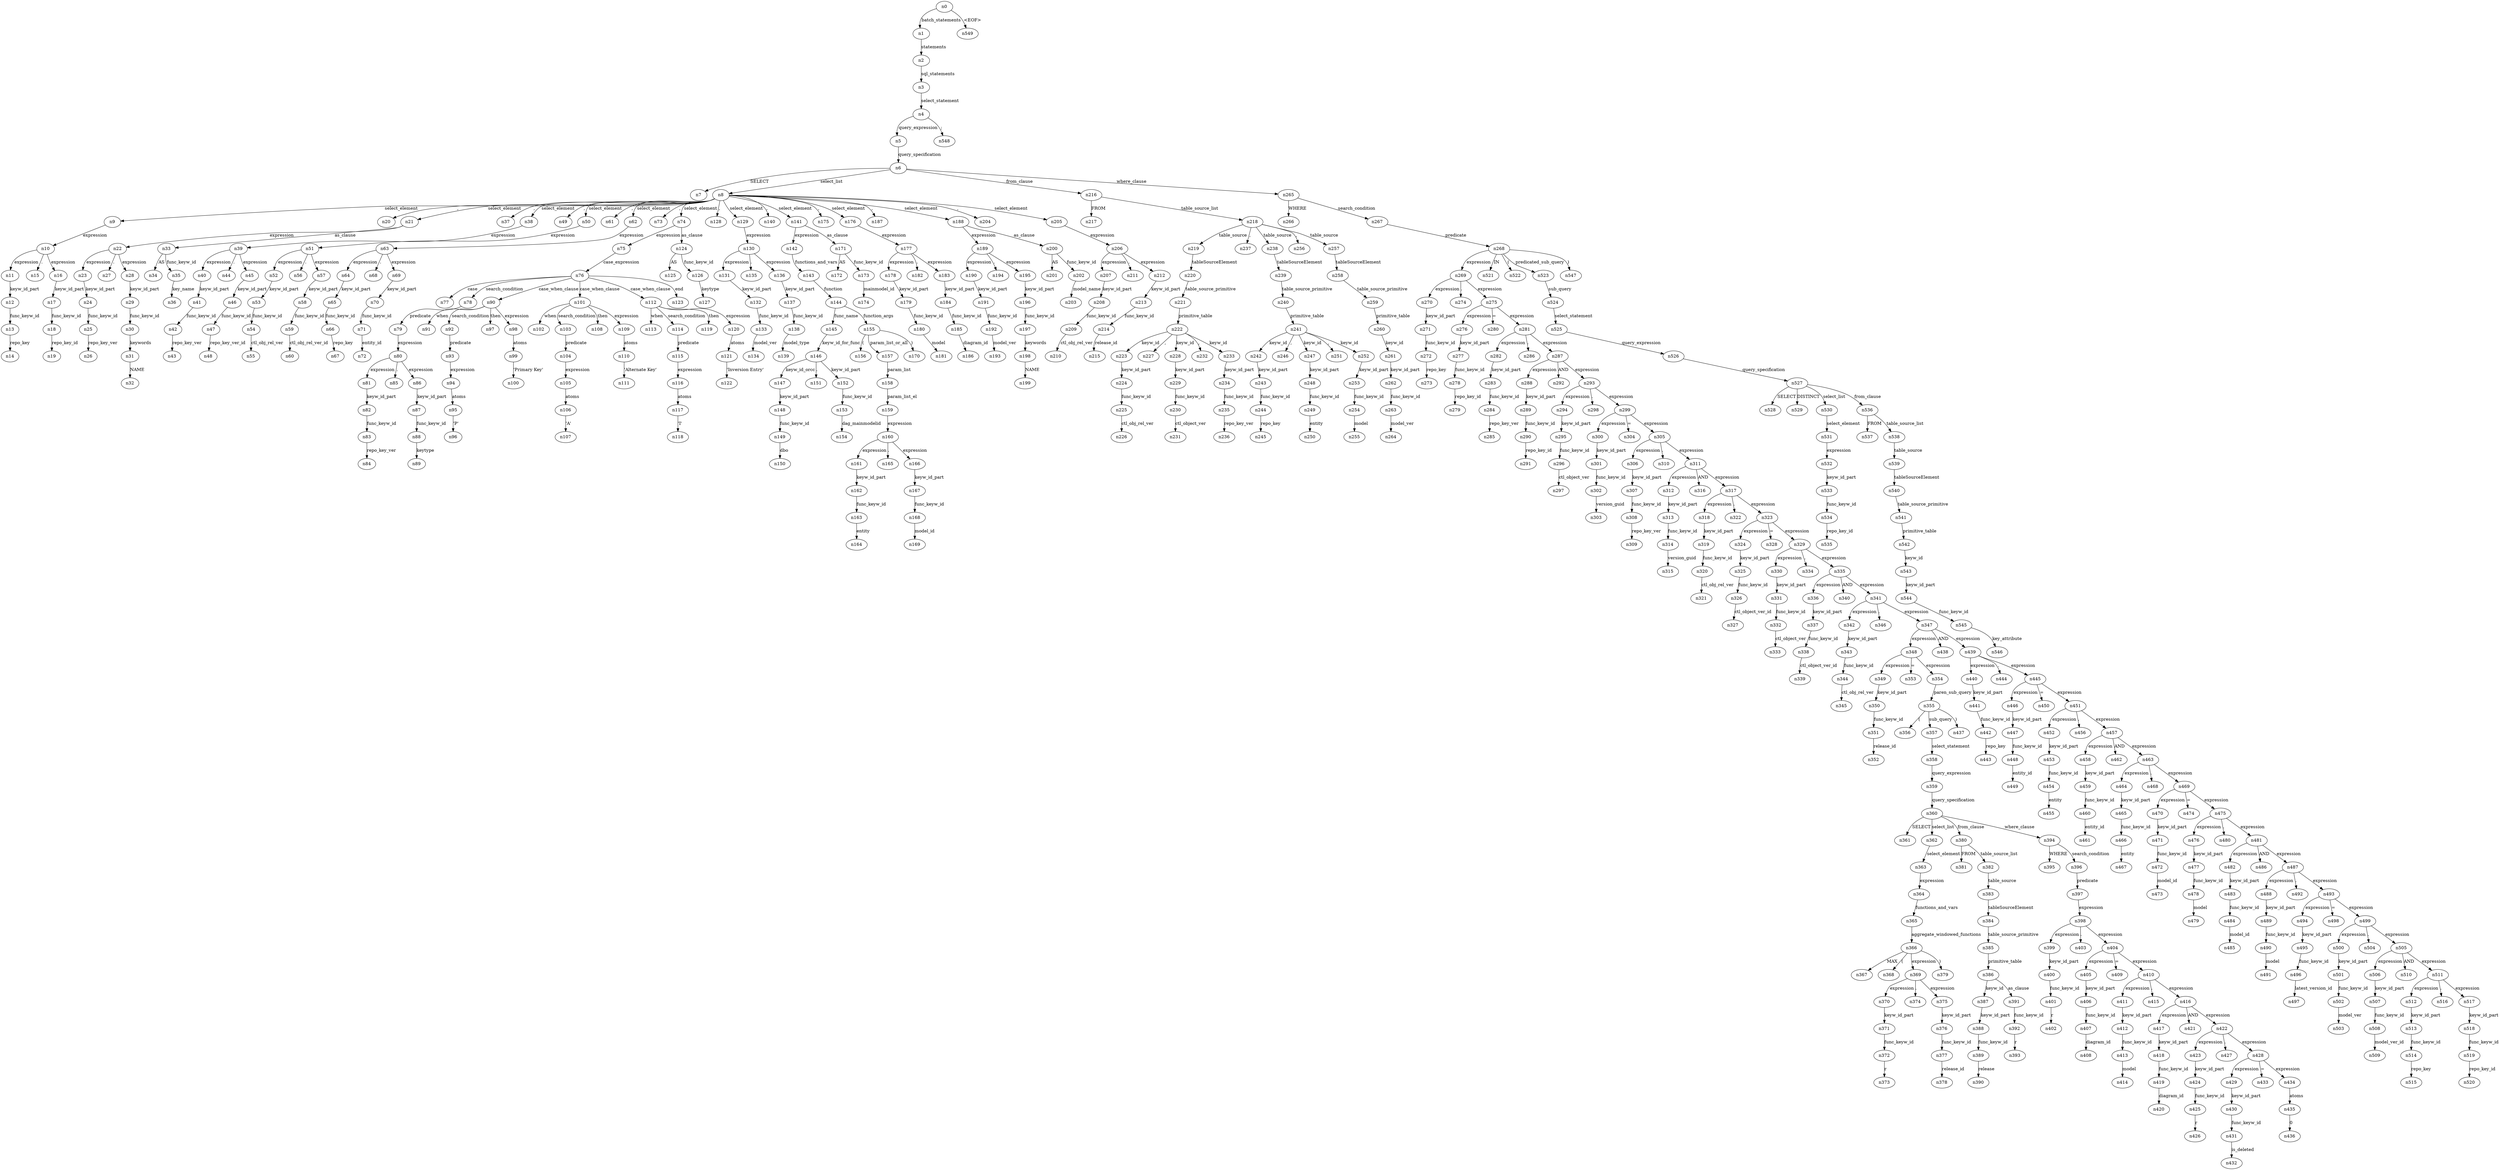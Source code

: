 digraph ParseTree {
  n0 -> n1 [label="batch_statements"];
  n1 -> n2 [label="statements"];
  n2 -> n3 [label="sql_statements"];
  n3 -> n4 [label="select_statement"];
  n4 -> n5 [label="query_expression"];
  n5 -> n6 [label="query_specification"];
  n6 -> n7 [label="SELECT"];
  n6 -> n8 [label="select_list"];
  n8 -> n9 [label="select_element"];
  n9 -> n10 [label="expression"];
  n10 -> n11 [label="expression"];
  n11 -> n12 [label="keyw_id_part"];
  n12 -> n13 [label="func_keyw_id"];
  n13 -> n14 [label="repo_key"];
  n10 -> n15 [label="."];
  n10 -> n16 [label="expression"];
  n16 -> n17 [label="keyw_id_part"];
  n17 -> n18 [label="func_keyw_id"];
  n18 -> n19 [label="repo_key_id"];
  n8 -> n20 [label=","];
  n8 -> n21 [label="select_element"];
  n21 -> n22 [label="expression"];
  n22 -> n23 [label="expression"];
  n23 -> n24 [label="keyw_id_part"];
  n24 -> n25 [label="func_keyw_id"];
  n25 -> n26 [label="repo_key_ver"];
  n22 -> n27 [label="."];
  n22 -> n28 [label="expression"];
  n28 -> n29 [label="keyw_id_part"];
  n29 -> n30 [label="func_keyw_id"];
  n30 -> n31 [label="keywords"];
  n31 -> n32 [label="NAME"];
  n21 -> n33 [label="as_clause"];
  n33 -> n34 [label="AS"];
  n33 -> n35 [label="func_keyw_id"];
  n35 -> n36 [label="key_name"];
  n8 -> n37 [label=","];
  n8 -> n38 [label="select_element"];
  n38 -> n39 [label="expression"];
  n39 -> n40 [label="expression"];
  n40 -> n41 [label="keyw_id_part"];
  n41 -> n42 [label="func_keyw_id"];
  n42 -> n43 [label="repo_key_ver"];
  n39 -> n44 [label="."];
  n39 -> n45 [label="expression"];
  n45 -> n46 [label="keyw_id_part"];
  n46 -> n47 [label="func_keyw_id"];
  n47 -> n48 [label="repo_key_ver_id"];
  n8 -> n49 [label=","];
  n8 -> n50 [label="select_element"];
  n50 -> n51 [label="expression"];
  n51 -> n52 [label="expression"];
  n52 -> n53 [label="keyw_id_part"];
  n53 -> n54 [label="func_keyw_id"];
  n54 -> n55 [label="ctl_obj_rel_ver"];
  n51 -> n56 [label="."];
  n51 -> n57 [label="expression"];
  n57 -> n58 [label="keyw_id_part"];
  n58 -> n59 [label="func_keyw_id"];
  n59 -> n60 [label="ctl_obj_rel_ver_id"];
  n8 -> n61 [label=","];
  n8 -> n62 [label="select_element"];
  n62 -> n63 [label="expression"];
  n63 -> n64 [label="expression"];
  n64 -> n65 [label="keyw_id_part"];
  n65 -> n66 [label="func_keyw_id"];
  n66 -> n67 [label="repo_key"];
  n63 -> n68 [label="."];
  n63 -> n69 [label="expression"];
  n69 -> n70 [label="keyw_id_part"];
  n70 -> n71 [label="func_keyw_id"];
  n71 -> n72 [label="entity_id"];
  n8 -> n73 [label=","];
  n8 -> n74 [label="select_element"];
  n74 -> n75 [label="expression"];
  n75 -> n76 [label="case_expression"];
  n76 -> n77 [label="case"];
  n76 -> n78 [label="search_condition"];
  n78 -> n79 [label="predicate"];
  n79 -> n80 [label="expression"];
  n80 -> n81 [label="expression"];
  n81 -> n82 [label="keyw_id_part"];
  n82 -> n83 [label="func_keyw_id"];
  n83 -> n84 [label="repo_key_ver"];
  n80 -> n85 [label="."];
  n80 -> n86 [label="expression"];
  n86 -> n87 [label="keyw_id_part"];
  n87 -> n88 [label="func_keyw_id"];
  n88 -> n89 [label="keytype"];
  n76 -> n90 [label="case_when_clause"];
  n90 -> n91 [label="when"];
  n90 -> n92 [label="search_condition"];
  n92 -> n93 [label="predicate"];
  n93 -> n94 [label="expression"];
  n94 -> n95 [label="atoms"];
  n95 -> n96 [label="'P'"];
  n90 -> n97 [label="then"];
  n90 -> n98 [label="expression"];
  n98 -> n99 [label="atoms"];
  n99 -> n100 [label="'Primary Key'"];
  n76 -> n101 [label="case_when_clause"];
  n101 -> n102 [label="when"];
  n101 -> n103 [label="search_condition"];
  n103 -> n104 [label="predicate"];
  n104 -> n105 [label="expression"];
  n105 -> n106 [label="atoms"];
  n106 -> n107 [label="'A'"];
  n101 -> n108 [label="then"];
  n101 -> n109 [label="expression"];
  n109 -> n110 [label="atoms"];
  n110 -> n111 [label="'Alternate Key'"];
  n76 -> n112 [label="case_when_clause"];
  n112 -> n113 [label="when"];
  n112 -> n114 [label="search_condition"];
  n114 -> n115 [label="predicate"];
  n115 -> n116 [label="expression"];
  n116 -> n117 [label="atoms"];
  n117 -> n118 [label="'I'"];
  n112 -> n119 [label="then"];
  n112 -> n120 [label="expression"];
  n120 -> n121 [label="atoms"];
  n121 -> n122 [label="'Inversion Entry'"];
  n76 -> n123 [label="end"];
  n74 -> n124 [label="as_clause"];
  n124 -> n125 [label="AS"];
  n124 -> n126 [label="func_keyw_id"];
  n126 -> n127 [label="keytype"];
  n8 -> n128 [label=","];
  n8 -> n129 [label="select_element"];
  n129 -> n130 [label="expression"];
  n130 -> n131 [label="expression"];
  n131 -> n132 [label="keyw_id_part"];
  n132 -> n133 [label="func_keyw_id"];
  n133 -> n134 [label="model_ver"];
  n130 -> n135 [label="."];
  n130 -> n136 [label="expression"];
  n136 -> n137 [label="keyw_id_part"];
  n137 -> n138 [label="func_keyw_id"];
  n138 -> n139 [label="model_type"];
  n8 -> n140 [label=","];
  n8 -> n141 [label="select_element"];
  n141 -> n142 [label="expression"];
  n142 -> n143 [label="functions_and_vars"];
  n143 -> n144 [label="function"];
  n144 -> n145 [label="func_name"];
  n145 -> n146 [label="keyw_id_for_func"];
  n146 -> n147 [label="keyw_id_orcc"];
  n147 -> n148 [label="keyw_id_part"];
  n148 -> n149 [label="func_keyw_id"];
  n149 -> n150 [label="dbo"];
  n146 -> n151 [label="."];
  n146 -> n152 [label="keyw_id_part"];
  n152 -> n153 [label="func_keyw_id"];
  n153 -> n154 [label="dag_mainmodelid"];
  n144 -> n155 [label="function_args"];
  n155 -> n156 [label="("];
  n155 -> n157 [label="param_list_or_all"];
  n157 -> n158 [label="param_list"];
  n158 -> n159 [label="param_list_el"];
  n159 -> n160 [label="expression"];
  n160 -> n161 [label="expression"];
  n161 -> n162 [label="keyw_id_part"];
  n162 -> n163 [label="func_keyw_id"];
  n163 -> n164 [label="entity"];
  n160 -> n165 [label="."];
  n160 -> n166 [label="expression"];
  n166 -> n167 [label="keyw_id_part"];
  n167 -> n168 [label="func_keyw_id"];
  n168 -> n169 [label="model_id"];
  n155 -> n170 [label=")"];
  n141 -> n171 [label="as_clause"];
  n171 -> n172 [label="AS"];
  n171 -> n173 [label="func_keyw_id"];
  n173 -> n174 [label="mainmodel_id"];
  n8 -> n175 [label=","];
  n8 -> n176 [label="select_element"];
  n176 -> n177 [label="expression"];
  n177 -> n178 [label="expression"];
  n178 -> n179 [label="keyw_id_part"];
  n179 -> n180 [label="func_keyw_id"];
  n180 -> n181 [label="model"];
  n177 -> n182 [label="."];
  n177 -> n183 [label="expression"];
  n183 -> n184 [label="keyw_id_part"];
  n184 -> n185 [label="func_keyw_id"];
  n185 -> n186 [label="diagram_id"];
  n8 -> n187 [label=","];
  n8 -> n188 [label="select_element"];
  n188 -> n189 [label="expression"];
  n189 -> n190 [label="expression"];
  n190 -> n191 [label="keyw_id_part"];
  n191 -> n192 [label="func_keyw_id"];
  n192 -> n193 [label="model_ver"];
  n189 -> n194 [label="."];
  n189 -> n195 [label="expression"];
  n195 -> n196 [label="keyw_id_part"];
  n196 -> n197 [label="func_keyw_id"];
  n197 -> n198 [label="keywords"];
  n198 -> n199 [label="NAME"];
  n188 -> n200 [label="as_clause"];
  n200 -> n201 [label="AS"];
  n200 -> n202 [label="func_keyw_id"];
  n202 -> n203 [label="model_name"];
  n8 -> n204 [label=","];
  n8 -> n205 [label="select_element"];
  n205 -> n206 [label="expression"];
  n206 -> n207 [label="expression"];
  n207 -> n208 [label="keyw_id_part"];
  n208 -> n209 [label="func_keyw_id"];
  n209 -> n210 [label="ctl_obj_rel_ver"];
  n206 -> n211 [label="."];
  n206 -> n212 [label="expression"];
  n212 -> n213 [label="keyw_id_part"];
  n213 -> n214 [label="func_keyw_id"];
  n214 -> n215 [label="release_id"];
  n6 -> n216 [label="from_clause"];
  n216 -> n217 [label="FROM"];
  n216 -> n218 [label="table_source_list"];
  n218 -> n219 [label="table_source"];
  n219 -> n220 [label="tableSourceElement"];
  n220 -> n221 [label="table_source_primitive"];
  n221 -> n222 [label="primitive_table"];
  n222 -> n223 [label="keyw_id"];
  n223 -> n224 [label="keyw_id_part"];
  n224 -> n225 [label="func_keyw_id"];
  n225 -> n226 [label="ctl_obj_rel_ver"];
  n222 -> n227 [label=","];
  n222 -> n228 [label="keyw_id"];
  n228 -> n229 [label="keyw_id_part"];
  n229 -> n230 [label="func_keyw_id"];
  n230 -> n231 [label="ctl_object_ver"];
  n222 -> n232 [label=","];
  n222 -> n233 [label="keyw_id"];
  n233 -> n234 [label="keyw_id_part"];
  n234 -> n235 [label="func_keyw_id"];
  n235 -> n236 [label="repo_key_ver"];
  n218 -> n237 [label=","];
  n218 -> n238 [label="table_source"];
  n238 -> n239 [label="tableSourceElement"];
  n239 -> n240 [label="table_source_primitive"];
  n240 -> n241 [label="primitive_table"];
  n241 -> n242 [label="keyw_id"];
  n242 -> n243 [label="keyw_id_part"];
  n243 -> n244 [label="func_keyw_id"];
  n244 -> n245 [label="repo_key"];
  n241 -> n246 [label=","];
  n241 -> n247 [label="keyw_id"];
  n247 -> n248 [label="keyw_id_part"];
  n248 -> n249 [label="func_keyw_id"];
  n249 -> n250 [label="entity"];
  n241 -> n251 [label=","];
  n241 -> n252 [label="keyw_id"];
  n252 -> n253 [label="keyw_id_part"];
  n253 -> n254 [label="func_keyw_id"];
  n254 -> n255 [label="model"];
  n218 -> n256 [label=","];
  n218 -> n257 [label="table_source"];
  n257 -> n258 [label="tableSourceElement"];
  n258 -> n259 [label="table_source_primitive"];
  n259 -> n260 [label="primitive_table"];
  n260 -> n261 [label="keyw_id"];
  n261 -> n262 [label="keyw_id_part"];
  n262 -> n263 [label="func_keyw_id"];
  n263 -> n264 [label="model_ver"];
  n6 -> n265 [label="where_clause"];
  n265 -> n266 [label="WHERE"];
  n265 -> n267 [label="search_condition"];
  n267 -> n268 [label="predicate"];
  n268 -> n269 [label="expression"];
  n269 -> n270 [label="expression"];
  n270 -> n271 [label="keyw_id_part"];
  n271 -> n272 [label="func_keyw_id"];
  n272 -> n273 [label="repo_key"];
  n269 -> n274 [label="."];
  n269 -> n275 [label="expression"];
  n275 -> n276 [label="expression"];
  n276 -> n277 [label="keyw_id_part"];
  n277 -> n278 [label="func_keyw_id"];
  n278 -> n279 [label="repo_key_id"];
  n275 -> n280 [label="="];
  n275 -> n281 [label="expression"];
  n281 -> n282 [label="expression"];
  n282 -> n283 [label="keyw_id_part"];
  n283 -> n284 [label="func_keyw_id"];
  n284 -> n285 [label="repo_key_ver"];
  n281 -> n286 [label="."];
  n281 -> n287 [label="expression"];
  n287 -> n288 [label="expression"];
  n288 -> n289 [label="keyw_id_part"];
  n289 -> n290 [label="func_keyw_id"];
  n290 -> n291 [label="repo_key_id"];
  n287 -> n292 [label="AND"];
  n287 -> n293 [label="expression"];
  n293 -> n294 [label="expression"];
  n294 -> n295 [label="keyw_id_part"];
  n295 -> n296 [label="func_keyw_id"];
  n296 -> n297 [label="ctl_object_ver"];
  n293 -> n298 [label="."];
  n293 -> n299 [label="expression"];
  n299 -> n300 [label="expression"];
  n300 -> n301 [label="keyw_id_part"];
  n301 -> n302 [label="func_keyw_id"];
  n302 -> n303 [label="version_guid"];
  n299 -> n304 [label="="];
  n299 -> n305 [label="expression"];
  n305 -> n306 [label="expression"];
  n306 -> n307 [label="keyw_id_part"];
  n307 -> n308 [label="func_keyw_id"];
  n308 -> n309 [label="repo_key_ver"];
  n305 -> n310 [label="."];
  n305 -> n311 [label="expression"];
  n311 -> n312 [label="expression"];
  n312 -> n313 [label="keyw_id_part"];
  n313 -> n314 [label="func_keyw_id"];
  n314 -> n315 [label="version_guid"];
  n311 -> n316 [label="AND"];
  n311 -> n317 [label="expression"];
  n317 -> n318 [label="expression"];
  n318 -> n319 [label="keyw_id_part"];
  n319 -> n320 [label="func_keyw_id"];
  n320 -> n321 [label="ctl_obj_rel_ver"];
  n317 -> n322 [label="."];
  n317 -> n323 [label="expression"];
  n323 -> n324 [label="expression"];
  n324 -> n325 [label="keyw_id_part"];
  n325 -> n326 [label="func_keyw_id"];
  n326 -> n327 [label="ctl_object_ver_id"];
  n323 -> n328 [label="="];
  n323 -> n329 [label="expression"];
  n329 -> n330 [label="expression"];
  n330 -> n331 [label="keyw_id_part"];
  n331 -> n332 [label="func_keyw_id"];
  n332 -> n333 [label="ctl_object_ver"];
  n329 -> n334 [label="."];
  n329 -> n335 [label="expression"];
  n335 -> n336 [label="expression"];
  n336 -> n337 [label="keyw_id_part"];
  n337 -> n338 [label="func_keyw_id"];
  n338 -> n339 [label="ctl_object_ver_id"];
  n335 -> n340 [label="AND"];
  n335 -> n341 [label="expression"];
  n341 -> n342 [label="expression"];
  n342 -> n343 [label="keyw_id_part"];
  n343 -> n344 [label="func_keyw_id"];
  n344 -> n345 [label="ctl_obj_rel_ver"];
  n341 -> n346 [label="."];
  n341 -> n347 [label="expression"];
  n347 -> n348 [label="expression"];
  n348 -> n349 [label="expression"];
  n349 -> n350 [label="keyw_id_part"];
  n350 -> n351 [label="func_keyw_id"];
  n351 -> n352 [label="release_id"];
  n348 -> n353 [label="="];
  n348 -> n354 [label="expression"];
  n354 -> n355 [label="paren_sub_query"];
  n355 -> n356 [label="("];
  n355 -> n357 [label="sub_query"];
  n357 -> n358 [label="select_statement"];
  n358 -> n359 [label="query_expression"];
  n359 -> n360 [label="query_specification"];
  n360 -> n361 [label="SELECT"];
  n360 -> n362 [label="select_list"];
  n362 -> n363 [label="select_element"];
  n363 -> n364 [label="expression"];
  n364 -> n365 [label="functions_and_vars"];
  n365 -> n366 [label="aggregate_windowed_functions"];
  n366 -> n367 [label="MAX"];
  n366 -> n368 [label="("];
  n366 -> n369 [label="expression"];
  n369 -> n370 [label="expression"];
  n370 -> n371 [label="keyw_id_part"];
  n371 -> n372 [label="func_keyw_id"];
  n372 -> n373 [label="r"];
  n369 -> n374 [label="."];
  n369 -> n375 [label="expression"];
  n375 -> n376 [label="keyw_id_part"];
  n376 -> n377 [label="func_keyw_id"];
  n377 -> n378 [label="release_id"];
  n366 -> n379 [label=")"];
  n360 -> n380 [label="from_clause"];
  n380 -> n381 [label="FROM"];
  n380 -> n382 [label="table_source_list"];
  n382 -> n383 [label="table_source"];
  n383 -> n384 [label="tableSourceElement"];
  n384 -> n385 [label="table_source_primitive"];
  n385 -> n386 [label="primitive_table"];
  n386 -> n387 [label="keyw_id"];
  n387 -> n388 [label="keyw_id_part"];
  n388 -> n389 [label="func_keyw_id"];
  n389 -> n390 [label="release"];
  n386 -> n391 [label="as_clause"];
  n391 -> n392 [label="func_keyw_id"];
  n392 -> n393 [label="r"];
  n360 -> n394 [label="where_clause"];
  n394 -> n395 [label="WHERE"];
  n394 -> n396 [label="search_condition"];
  n396 -> n397 [label="predicate"];
  n397 -> n398 [label="expression"];
  n398 -> n399 [label="expression"];
  n399 -> n400 [label="keyw_id_part"];
  n400 -> n401 [label="func_keyw_id"];
  n401 -> n402 [label="r"];
  n398 -> n403 [label="."];
  n398 -> n404 [label="expression"];
  n404 -> n405 [label="expression"];
  n405 -> n406 [label="keyw_id_part"];
  n406 -> n407 [label="func_keyw_id"];
  n407 -> n408 [label="diagram_id"];
  n404 -> n409 [label="="];
  n404 -> n410 [label="expression"];
  n410 -> n411 [label="expression"];
  n411 -> n412 [label="keyw_id_part"];
  n412 -> n413 [label="func_keyw_id"];
  n413 -> n414 [label="model"];
  n410 -> n415 [label="."];
  n410 -> n416 [label="expression"];
  n416 -> n417 [label="expression"];
  n417 -> n418 [label="keyw_id_part"];
  n418 -> n419 [label="func_keyw_id"];
  n419 -> n420 [label="diagram_id"];
  n416 -> n421 [label="AND"];
  n416 -> n422 [label="expression"];
  n422 -> n423 [label="expression"];
  n423 -> n424 [label="keyw_id_part"];
  n424 -> n425 [label="func_keyw_id"];
  n425 -> n426 [label="r"];
  n422 -> n427 [label="."];
  n422 -> n428 [label="expression"];
  n428 -> n429 [label="expression"];
  n429 -> n430 [label="keyw_id_part"];
  n430 -> n431 [label="func_keyw_id"];
  n431 -> n432 [label="is_deleted"];
  n428 -> n433 [label="="];
  n428 -> n434 [label="expression"];
  n434 -> n435 [label="atoms"];
  n435 -> n436 [label="0"];
  n355 -> n437 [label=")"];
  n347 -> n438 [label="AND"];
  n347 -> n439 [label="expression"];
  n439 -> n440 [label="expression"];
  n440 -> n441 [label="keyw_id_part"];
  n441 -> n442 [label="func_keyw_id"];
  n442 -> n443 [label="repo_key"];
  n439 -> n444 [label="."];
  n439 -> n445 [label="expression"];
  n445 -> n446 [label="expression"];
  n446 -> n447 [label="keyw_id_part"];
  n447 -> n448 [label="func_keyw_id"];
  n448 -> n449 [label="entity_id"];
  n445 -> n450 [label="="];
  n445 -> n451 [label="expression"];
  n451 -> n452 [label="expression"];
  n452 -> n453 [label="keyw_id_part"];
  n453 -> n454 [label="func_keyw_id"];
  n454 -> n455 [label="entity"];
  n451 -> n456 [label="."];
  n451 -> n457 [label="expression"];
  n457 -> n458 [label="expression"];
  n458 -> n459 [label="keyw_id_part"];
  n459 -> n460 [label="func_keyw_id"];
  n460 -> n461 [label="entity_id"];
  n457 -> n462 [label="AND"];
  n457 -> n463 [label="expression"];
  n463 -> n464 [label="expression"];
  n464 -> n465 [label="keyw_id_part"];
  n465 -> n466 [label="func_keyw_id"];
  n466 -> n467 [label="entity"];
  n463 -> n468 [label="."];
  n463 -> n469 [label="expression"];
  n469 -> n470 [label="expression"];
  n470 -> n471 [label="keyw_id_part"];
  n471 -> n472 [label="func_keyw_id"];
  n472 -> n473 [label="model_id"];
  n469 -> n474 [label="="];
  n469 -> n475 [label="expression"];
  n475 -> n476 [label="expression"];
  n476 -> n477 [label="keyw_id_part"];
  n477 -> n478 [label="func_keyw_id"];
  n478 -> n479 [label="model"];
  n475 -> n480 [label="."];
  n475 -> n481 [label="expression"];
  n481 -> n482 [label="expression"];
  n482 -> n483 [label="keyw_id_part"];
  n483 -> n484 [label="func_keyw_id"];
  n484 -> n485 [label="model_id"];
  n481 -> n486 [label="AND"];
  n481 -> n487 [label="expression"];
  n487 -> n488 [label="expression"];
  n488 -> n489 [label="keyw_id_part"];
  n489 -> n490 [label="func_keyw_id"];
  n490 -> n491 [label="model"];
  n487 -> n492 [label="."];
  n487 -> n493 [label="expression"];
  n493 -> n494 [label="expression"];
  n494 -> n495 [label="keyw_id_part"];
  n495 -> n496 [label="func_keyw_id"];
  n496 -> n497 [label="latest_version_id"];
  n493 -> n498 [label="="];
  n493 -> n499 [label="expression"];
  n499 -> n500 [label="expression"];
  n500 -> n501 [label="keyw_id_part"];
  n501 -> n502 [label="func_keyw_id"];
  n502 -> n503 [label="model_ver"];
  n499 -> n504 [label="."];
  n499 -> n505 [label="expression"];
  n505 -> n506 [label="expression"];
  n506 -> n507 [label="keyw_id_part"];
  n507 -> n508 [label="func_keyw_id"];
  n508 -> n509 [label="model_ver_id"];
  n505 -> n510 [label="AND"];
  n505 -> n511 [label="expression"];
  n511 -> n512 [label="expression"];
  n512 -> n513 [label="keyw_id_part"];
  n513 -> n514 [label="func_keyw_id"];
  n514 -> n515 [label="repo_key"];
  n511 -> n516 [label="."];
  n511 -> n517 [label="expression"];
  n517 -> n518 [label="keyw_id_part"];
  n518 -> n519 [label="func_keyw_id"];
  n519 -> n520 [label="repo_key_id"];
  n268 -> n521 [label="IN"];
  n268 -> n522 [label="("];
  n268 -> n523 [label="predicated_sub_query"];
  n523 -> n524 [label="sub_query"];
  n524 -> n525 [label="select_statement"];
  n525 -> n526 [label="query_expression"];
  n526 -> n527 [label="query_specification"];
  n527 -> n528 [label="SELECT"];
  n527 -> n529 [label="DISTINCT"];
  n527 -> n530 [label="select_list"];
  n530 -> n531 [label="select_element"];
  n531 -> n532 [label="expression"];
  n532 -> n533 [label="keyw_id_part"];
  n533 -> n534 [label="func_keyw_id"];
  n534 -> n535 [label="repo_key_id"];
  n527 -> n536 [label="from_clause"];
  n536 -> n537 [label="FROM"];
  n536 -> n538 [label="table_source_list"];
  n538 -> n539 [label="table_source"];
  n539 -> n540 [label="tableSourceElement"];
  n540 -> n541 [label="table_source_primitive"];
  n541 -> n542 [label="primitive_table"];
  n542 -> n543 [label="keyw_id"];
  n543 -> n544 [label="keyw_id_part"];
  n544 -> n545 [label="func_keyw_id"];
  n545 -> n546 [label="key_attribute"];
  n268 -> n547 [label=")"];
  n4 -> n548 [label=";"];
  n0 -> n549 [label="<EOF>"];
}